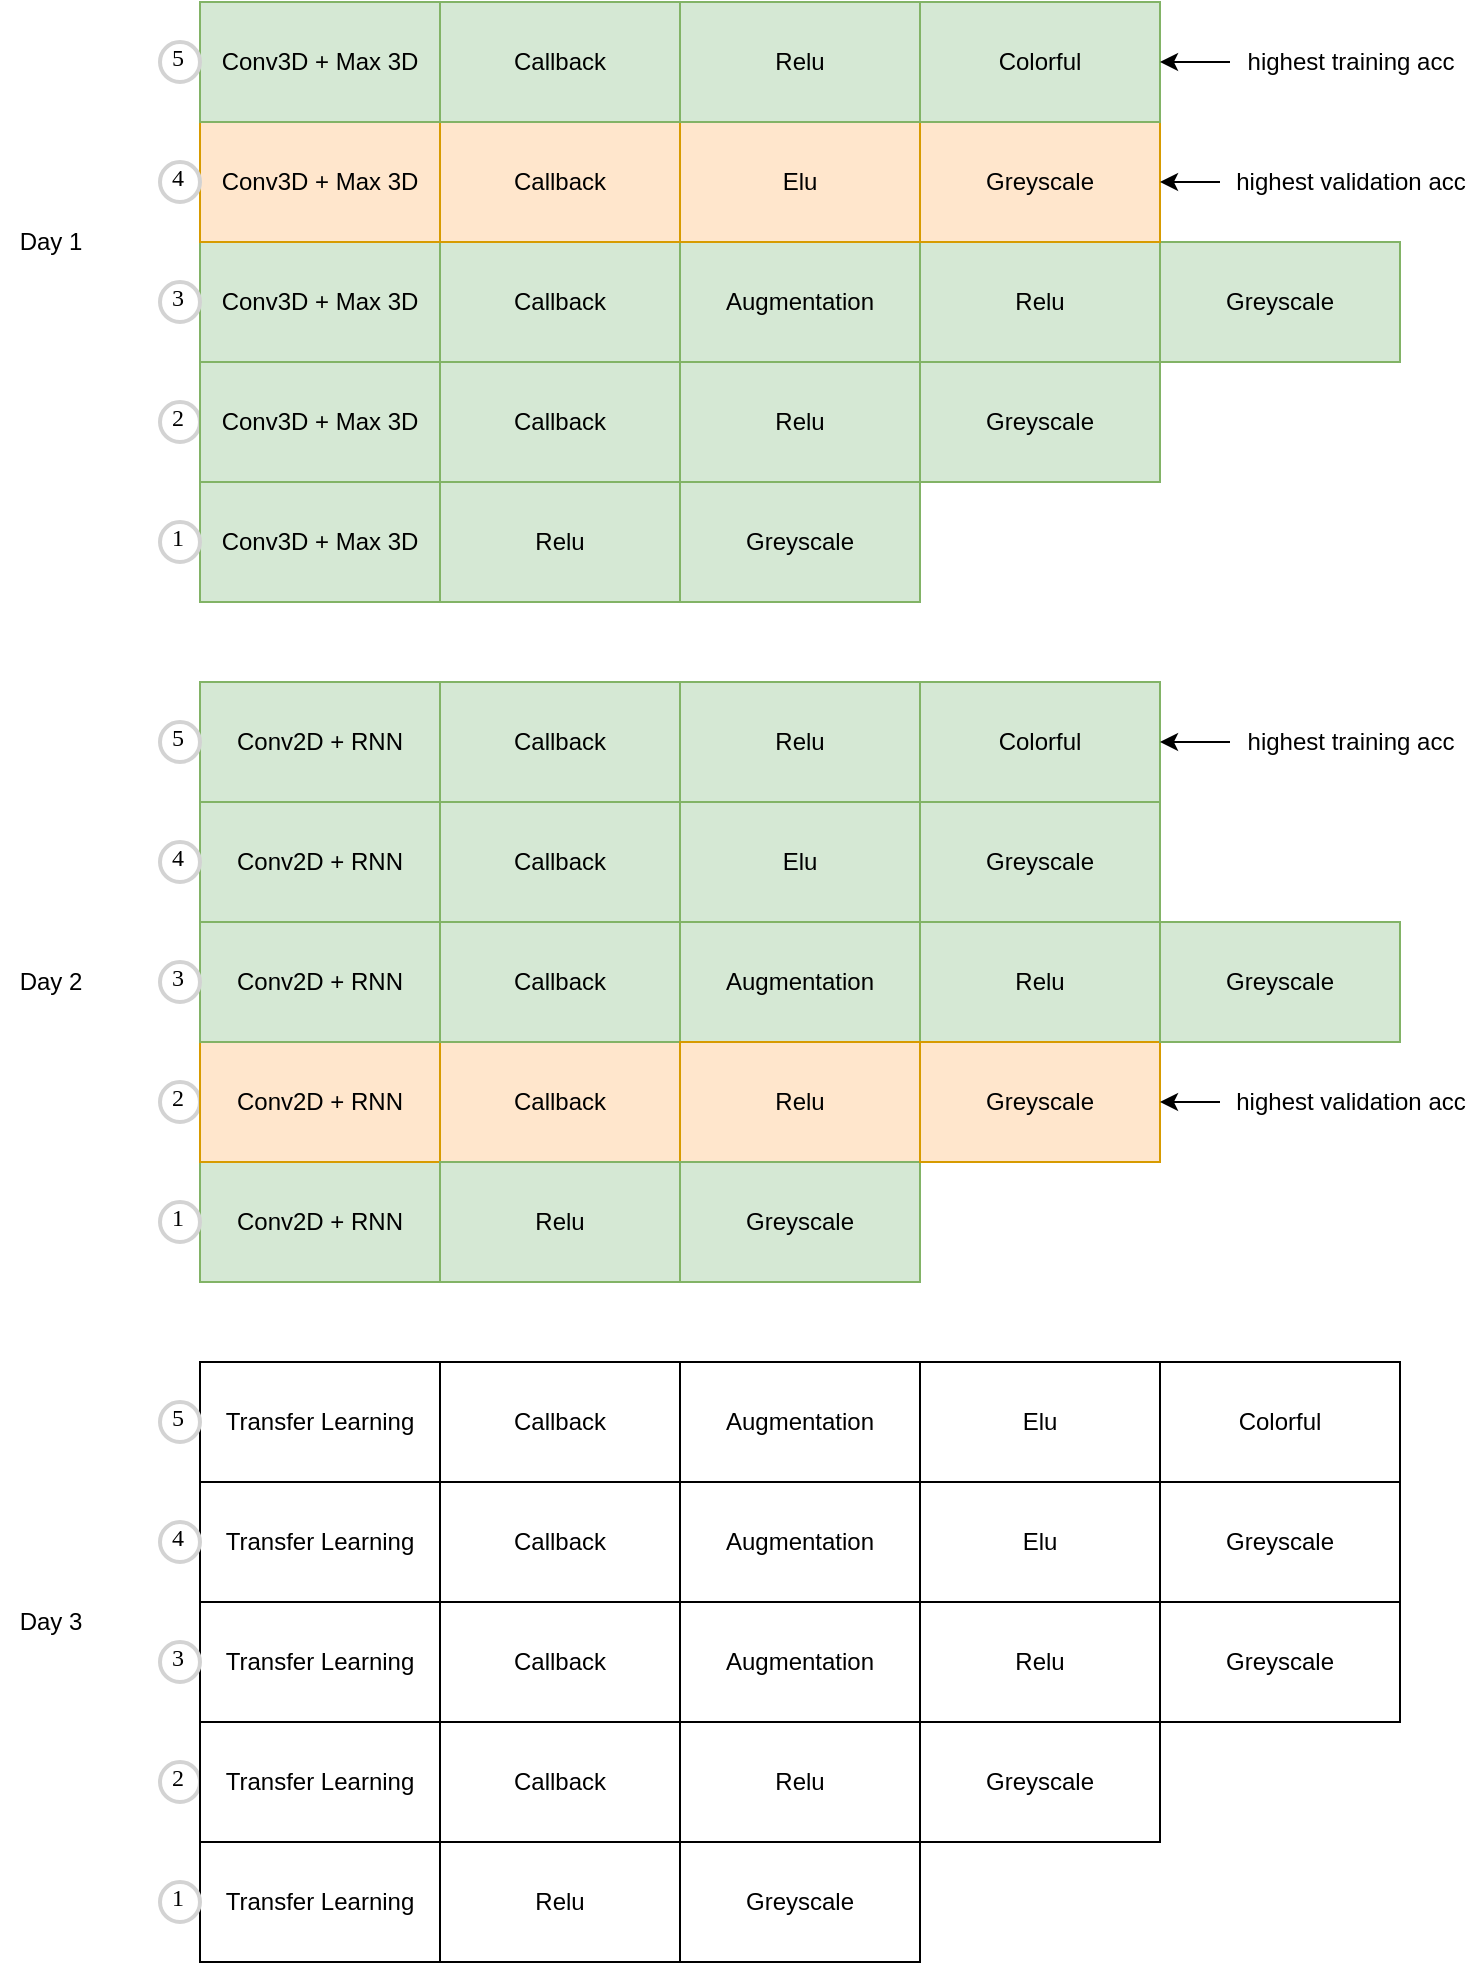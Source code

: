 <mxfile version="17.1.3" type="device"><diagram id="VVANImP7QKUxcp7OFHgu" name="Schedule"><mxGraphModel dx="946" dy="589" grid="1" gridSize="10" guides="1" tooltips="1" connect="1" arrows="1" fold="1" page="1" pageScale="1" pageWidth="850" pageHeight="1100" math="0" shadow="0"><root><mxCell id="0"/><mxCell id="1" parent="0"/><mxCell id="jnTAzcN_6Cwxo5qM4KM7-1" value="Conv3D + Max 3D" style="rounded=0;whiteSpace=wrap;html=1;fillColor=#d5e8d4;strokeColor=#82b366;" parent="1" vertex="1"><mxGeometry x="175" y="280" width="120" height="60" as="geometry"/></mxCell><mxCell id="jnTAzcN_6Cwxo5qM4KM7-2" value="Callback" style="rounded=0;whiteSpace=wrap;html=1;fillColor=#d5e8d4;strokeColor=#82b366;" parent="1" vertex="1"><mxGeometry x="295" y="220" width="120" height="60" as="geometry"/></mxCell><mxCell id="jnTAzcN_6Cwxo5qM4KM7-3" value="Augmentation" style="rounded=0;whiteSpace=wrap;html=1;fillColor=#d5e8d4;strokeColor=#82b366;" parent="1" vertex="1"><mxGeometry x="415" y="160" width="120" height="60" as="geometry"/></mxCell><mxCell id="jnTAzcN_6Cwxo5qM4KM7-4" value="Callback" style="rounded=0;whiteSpace=wrap;html=1;fillColor=#d5e8d4;strokeColor=#82b366;" parent="1" vertex="1"><mxGeometry x="295" y="160" width="120" height="60" as="geometry"/></mxCell><mxCell id="jnTAzcN_6Cwxo5qM4KM7-5" value="1" style="ellipse;whiteSpace=wrap;html=1;aspect=fixed;strokeWidth=2;fontFamily=Tahoma;spacingBottom=4;spacingRight=2;strokeColor=#d3d3d3;" parent="1" vertex="1"><mxGeometry x="155" y="300" width="20" height="20" as="geometry"/></mxCell><mxCell id="jnTAzcN_6Cwxo5qM4KM7-6" value="2" style="ellipse;whiteSpace=wrap;html=1;aspect=fixed;strokeWidth=2;fontFamily=Tahoma;spacingBottom=4;spacingRight=2;strokeColor=#d3d3d3;" parent="1" vertex="1"><mxGeometry x="155" y="240" width="20" height="20" as="geometry"/></mxCell><mxCell id="jnTAzcN_6Cwxo5qM4KM7-8" value="Conv3D + Max 3D" style="rounded=0;whiteSpace=wrap;html=1;fillColor=#d5e8d4;strokeColor=#82b366;" parent="1" vertex="1"><mxGeometry x="175" y="220" width="120" height="60" as="geometry"/></mxCell><mxCell id="jnTAzcN_6Cwxo5qM4KM7-9" value="Conv3D + Max 3D" style="rounded=0;whiteSpace=wrap;html=1;fillColor=#d5e8d4;strokeColor=#82b366;" parent="1" vertex="1"><mxGeometry x="175" y="160" width="120" height="60" as="geometry"/></mxCell><mxCell id="jnTAzcN_6Cwxo5qM4KM7-12" value="3" style="ellipse;whiteSpace=wrap;html=1;aspect=fixed;strokeWidth=2;fontFamily=Tahoma;spacingBottom=4;spacingRight=2;strokeColor=#d3d3d3;" parent="1" vertex="1"><mxGeometry x="155" y="180" width="20" height="20" as="geometry"/></mxCell><mxCell id="jnTAzcN_6Cwxo5qM4KM7-14" value="Callback" style="rounded=0;whiteSpace=wrap;html=1;fillColor=#ffe6cc;strokeColor=#d79b00;" parent="1" vertex="1"><mxGeometry x="295" y="100" width="120" height="60" as="geometry"/></mxCell><mxCell id="jnTAzcN_6Cwxo5qM4KM7-15" value="Conv3D + Max 3D" style="rounded=0;whiteSpace=wrap;html=1;fillColor=#ffe6cc;strokeColor=#d79b00;" parent="1" vertex="1"><mxGeometry x="175" y="100" width="120" height="60" as="geometry"/></mxCell><mxCell id="jnTAzcN_6Cwxo5qM4KM7-16" value="Elu" style="rounded=0;whiteSpace=wrap;html=1;fillColor=#ffe6cc;strokeColor=#d79b00;" parent="1" vertex="1"><mxGeometry x="415" y="100" width="120" height="60" as="geometry"/></mxCell><mxCell id="jnTAzcN_6Cwxo5qM4KM7-17" value="Relu" style="rounded=0;whiteSpace=wrap;html=1;fillColor=#d5e8d4;strokeColor=#82b366;" parent="1" vertex="1"><mxGeometry x="295" y="280" width="120" height="60" as="geometry"/></mxCell><mxCell id="jnTAzcN_6Cwxo5qM4KM7-18" value="Relu" style="rounded=0;whiteSpace=wrap;html=1;fillColor=#d5e8d4;strokeColor=#82b366;" parent="1" vertex="1"><mxGeometry x="415" y="220" width="120" height="60" as="geometry"/></mxCell><mxCell id="jnTAzcN_6Cwxo5qM4KM7-19" value="Relu" style="rounded=0;whiteSpace=wrap;html=1;fillColor=#d5e8d4;strokeColor=#82b366;" parent="1" vertex="1"><mxGeometry x="535" y="160" width="120" height="60" as="geometry"/></mxCell><mxCell id="jnTAzcN_6Cwxo5qM4KM7-20" value="4" style="ellipse;whiteSpace=wrap;html=1;aspect=fixed;strokeWidth=2;fontFamily=Tahoma;spacingBottom=4;spacingRight=2;strokeColor=#d3d3d3;" parent="1" vertex="1"><mxGeometry x="155" y="120" width="20" height="20" as="geometry"/></mxCell><mxCell id="jnTAzcN_6Cwxo5qM4KM7-21" value="Greyscale" style="rounded=0;whiteSpace=wrap;html=1;fillColor=#d5e8d4;strokeColor=#82b366;" parent="1" vertex="1"><mxGeometry x="415" y="280" width="120" height="60" as="geometry"/></mxCell><mxCell id="jnTAzcN_6Cwxo5qM4KM7-22" value="Greyscale" style="rounded=0;whiteSpace=wrap;html=1;fillColor=#d5e8d4;strokeColor=#82b366;" parent="1" vertex="1"><mxGeometry x="535" y="220" width="120" height="60" as="geometry"/></mxCell><mxCell id="jnTAzcN_6Cwxo5qM4KM7-23" value="Greyscale" style="rounded=0;whiteSpace=wrap;html=1;fillColor=#d5e8d4;strokeColor=#82b366;" parent="1" vertex="1"><mxGeometry x="655" y="160" width="120" height="60" as="geometry"/></mxCell><mxCell id="jnTAzcN_6Cwxo5qM4KM7-24" value="Greyscale" style="rounded=0;whiteSpace=wrap;html=1;fillColor=#ffe6cc;strokeColor=#d79b00;" parent="1" vertex="1"><mxGeometry x="535" y="100" width="120" height="60" as="geometry"/></mxCell><mxCell id="jnTAzcN_6Cwxo5qM4KM7-26" value="Callback" style="rounded=0;whiteSpace=wrap;html=1;fillColor=#d5e8d4;strokeColor=#82b366;" parent="1" vertex="1"><mxGeometry x="295" y="40" width="120" height="60" as="geometry"/></mxCell><mxCell id="jnTAzcN_6Cwxo5qM4KM7-27" value="Conv3D + Max 3D" style="rounded=0;whiteSpace=wrap;html=1;fillColor=#d5e8d4;strokeColor=#82b366;" parent="1" vertex="1"><mxGeometry x="175" y="40" width="120" height="60" as="geometry"/></mxCell><mxCell id="jnTAzcN_6Cwxo5qM4KM7-28" value="Relu" style="rounded=0;whiteSpace=wrap;html=1;fillColor=#d5e8d4;strokeColor=#82b366;" parent="1" vertex="1"><mxGeometry x="415" y="40" width="120" height="60" as="geometry"/></mxCell><mxCell id="jnTAzcN_6Cwxo5qM4KM7-29" value="Colorful" style="rounded=0;whiteSpace=wrap;html=1;fillColor=#d5e8d4;strokeColor=#82b366;" parent="1" vertex="1"><mxGeometry x="535" y="40" width="120" height="60" as="geometry"/></mxCell><mxCell id="jnTAzcN_6Cwxo5qM4KM7-31" value="5" style="ellipse;whiteSpace=wrap;html=1;aspect=fixed;strokeWidth=2;fontFamily=Tahoma;spacingBottom=4;spacingRight=2;strokeColor=#d3d3d3;" parent="1" vertex="1"><mxGeometry x="155" y="60" width="20" height="20" as="geometry"/></mxCell><mxCell id="jnTAzcN_6Cwxo5qM4KM7-32" value="Conv2D + RNN" style="rounded=0;whiteSpace=wrap;html=1;fillColor=#d5e8d4;strokeColor=#82b366;" parent="1" vertex="1"><mxGeometry x="175" y="620" width="120" height="60" as="geometry"/></mxCell><mxCell id="jnTAzcN_6Cwxo5qM4KM7-33" value="Callback" style="rounded=0;whiteSpace=wrap;html=1;fillColor=#ffe6cc;strokeColor=#d79b00;" parent="1" vertex="1"><mxGeometry x="295" y="560" width="120" height="60" as="geometry"/></mxCell><mxCell id="jnTAzcN_6Cwxo5qM4KM7-34" value="Augmentation" style="rounded=0;whiteSpace=wrap;html=1;fillColor=#d5e8d4;strokeColor=#82b366;" parent="1" vertex="1"><mxGeometry x="415" y="500" width="120" height="60" as="geometry"/></mxCell><mxCell id="jnTAzcN_6Cwxo5qM4KM7-35" value="Callback" style="rounded=0;whiteSpace=wrap;html=1;fillColor=#d5e8d4;strokeColor=#82b366;" parent="1" vertex="1"><mxGeometry x="295" y="500" width="120" height="60" as="geometry"/></mxCell><mxCell id="jnTAzcN_6Cwxo5qM4KM7-36" value="1" style="ellipse;whiteSpace=wrap;html=1;aspect=fixed;strokeWidth=2;fontFamily=Tahoma;spacingBottom=4;spacingRight=2;strokeColor=#d3d3d3;" parent="1" vertex="1"><mxGeometry x="155" y="640" width="20" height="20" as="geometry"/></mxCell><mxCell id="jnTAzcN_6Cwxo5qM4KM7-37" value="2" style="ellipse;whiteSpace=wrap;html=1;aspect=fixed;strokeWidth=2;fontFamily=Tahoma;spacingBottom=4;spacingRight=2;strokeColor=#d3d3d3;" parent="1" vertex="1"><mxGeometry x="155" y="580" width="20" height="20" as="geometry"/></mxCell><mxCell id="jnTAzcN_6Cwxo5qM4KM7-38" value="Conv2D + RNN" style="rounded=0;whiteSpace=wrap;html=1;fillColor=#ffe6cc;strokeColor=#d79b00;" parent="1" vertex="1"><mxGeometry x="175" y="560" width="120" height="60" as="geometry"/></mxCell><mxCell id="jnTAzcN_6Cwxo5qM4KM7-39" value="Conv2D + RNN" style="rounded=0;whiteSpace=wrap;html=1;fillColor=#d5e8d4;strokeColor=#82b366;" parent="1" vertex="1"><mxGeometry x="175" y="500" width="120" height="60" as="geometry"/></mxCell><mxCell id="jnTAzcN_6Cwxo5qM4KM7-40" value="3" style="ellipse;whiteSpace=wrap;html=1;aspect=fixed;strokeWidth=2;fontFamily=Tahoma;spacingBottom=4;spacingRight=2;strokeColor=#d3d3d3;" parent="1" vertex="1"><mxGeometry x="155" y="520" width="20" height="20" as="geometry"/></mxCell><mxCell id="jnTAzcN_6Cwxo5qM4KM7-42" value="Callback" style="rounded=0;whiteSpace=wrap;html=1;fillColor=#d5e8d4;strokeColor=#82b366;" parent="1" vertex="1"><mxGeometry x="295" y="440" width="120" height="60" as="geometry"/></mxCell><mxCell id="jnTAzcN_6Cwxo5qM4KM7-43" value="Conv2D + RNN" style="rounded=0;whiteSpace=wrap;html=1;fillColor=#d5e8d4;strokeColor=#82b366;" parent="1" vertex="1"><mxGeometry x="175" y="440" width="120" height="60" as="geometry"/></mxCell><mxCell id="jnTAzcN_6Cwxo5qM4KM7-44" value="Elu" style="rounded=0;whiteSpace=wrap;html=1;fillColor=#d5e8d4;strokeColor=#82b366;" parent="1" vertex="1"><mxGeometry x="415" y="440" width="120" height="60" as="geometry"/></mxCell><mxCell id="jnTAzcN_6Cwxo5qM4KM7-45" value="Relu" style="rounded=0;whiteSpace=wrap;html=1;fillColor=#d5e8d4;strokeColor=#82b366;" parent="1" vertex="1"><mxGeometry x="295" y="620" width="120" height="60" as="geometry"/></mxCell><mxCell id="jnTAzcN_6Cwxo5qM4KM7-46" value="Relu" style="rounded=0;whiteSpace=wrap;html=1;fillColor=#ffe6cc;strokeColor=#d79b00;" parent="1" vertex="1"><mxGeometry x="415" y="560" width="120" height="60" as="geometry"/></mxCell><mxCell id="jnTAzcN_6Cwxo5qM4KM7-47" value="Relu" style="rounded=0;whiteSpace=wrap;html=1;fillColor=#d5e8d4;strokeColor=#82b366;" parent="1" vertex="1"><mxGeometry x="535" y="500" width="120" height="60" as="geometry"/></mxCell><mxCell id="jnTAzcN_6Cwxo5qM4KM7-48" value="4" style="ellipse;whiteSpace=wrap;html=1;aspect=fixed;strokeWidth=2;fontFamily=Tahoma;spacingBottom=4;spacingRight=2;strokeColor=#d3d3d3;" parent="1" vertex="1"><mxGeometry x="155" y="460" width="20" height="20" as="geometry"/></mxCell><mxCell id="jnTAzcN_6Cwxo5qM4KM7-49" value="Greyscale" style="rounded=0;whiteSpace=wrap;html=1;fillColor=#d5e8d4;strokeColor=#82b366;" parent="1" vertex="1"><mxGeometry x="415" y="620" width="120" height="60" as="geometry"/></mxCell><mxCell id="jnTAzcN_6Cwxo5qM4KM7-50" value="Greyscale" style="rounded=0;whiteSpace=wrap;html=1;fillColor=#ffe6cc;strokeColor=#d79b00;" parent="1" vertex="1"><mxGeometry x="535" y="560" width="120" height="60" as="geometry"/></mxCell><mxCell id="jnTAzcN_6Cwxo5qM4KM7-51" value="Greyscale" style="rounded=0;whiteSpace=wrap;html=1;fillColor=#d5e8d4;strokeColor=#82b366;" parent="1" vertex="1"><mxGeometry x="655" y="500" width="120" height="60" as="geometry"/></mxCell><mxCell id="jnTAzcN_6Cwxo5qM4KM7-52" value="Greyscale" style="rounded=0;whiteSpace=wrap;html=1;fillColor=#d5e8d4;strokeColor=#82b366;" parent="1" vertex="1"><mxGeometry x="535" y="440" width="120" height="60" as="geometry"/></mxCell><mxCell id="jnTAzcN_6Cwxo5qM4KM7-54" value="Callback" style="rounded=0;whiteSpace=wrap;html=1;fillColor=#d5e8d4;strokeColor=#82b366;" parent="1" vertex="1"><mxGeometry x="295" y="380" width="120" height="60" as="geometry"/></mxCell><mxCell id="jnTAzcN_6Cwxo5qM4KM7-55" value="Conv2D + RNN" style="rounded=0;whiteSpace=wrap;html=1;fillColor=#d5e8d4;strokeColor=#82b366;" parent="1" vertex="1"><mxGeometry x="175" y="380" width="120" height="60" as="geometry"/></mxCell><mxCell id="jnTAzcN_6Cwxo5qM4KM7-56" value="Relu" style="rounded=0;whiteSpace=wrap;html=1;fillColor=#d5e8d4;strokeColor=#82b366;" parent="1" vertex="1"><mxGeometry x="415" y="380" width="120" height="60" as="geometry"/></mxCell><mxCell id="jnTAzcN_6Cwxo5qM4KM7-57" value="Colorful" style="rounded=0;whiteSpace=wrap;html=1;fillColor=#d5e8d4;strokeColor=#82b366;" parent="1" vertex="1"><mxGeometry x="535" y="380" width="120" height="60" as="geometry"/></mxCell><mxCell id="jnTAzcN_6Cwxo5qM4KM7-58" value="5" style="ellipse;whiteSpace=wrap;html=1;aspect=fixed;strokeWidth=2;fontFamily=Tahoma;spacingBottom=4;spacingRight=2;strokeColor=#d3d3d3;" parent="1" vertex="1"><mxGeometry x="155" y="400" width="20" height="20" as="geometry"/></mxCell><mxCell id="jnTAzcN_6Cwxo5qM4KM7-59" value="Transfer Learning" style="rounded=0;whiteSpace=wrap;html=1;" parent="1" vertex="1"><mxGeometry x="175" y="960" width="120" height="60" as="geometry"/></mxCell><mxCell id="jnTAzcN_6Cwxo5qM4KM7-60" value="Callback" style="rounded=0;whiteSpace=wrap;html=1;" parent="1" vertex="1"><mxGeometry x="295" y="900" width="120" height="60" as="geometry"/></mxCell><mxCell id="jnTAzcN_6Cwxo5qM4KM7-61" value="Augmentation" style="rounded=0;whiteSpace=wrap;html=1;" parent="1" vertex="1"><mxGeometry x="415" y="840" width="120" height="60" as="geometry"/></mxCell><mxCell id="jnTAzcN_6Cwxo5qM4KM7-62" value="Callback" style="rounded=0;whiteSpace=wrap;html=1;" parent="1" vertex="1"><mxGeometry x="295" y="840" width="120" height="60" as="geometry"/></mxCell><mxCell id="jnTAzcN_6Cwxo5qM4KM7-63" value="1" style="ellipse;whiteSpace=wrap;html=1;aspect=fixed;strokeWidth=2;fontFamily=Tahoma;spacingBottom=4;spacingRight=2;strokeColor=#d3d3d3;" parent="1" vertex="1"><mxGeometry x="155" y="980" width="20" height="20" as="geometry"/></mxCell><mxCell id="jnTAzcN_6Cwxo5qM4KM7-64" value="2" style="ellipse;whiteSpace=wrap;html=1;aspect=fixed;strokeWidth=2;fontFamily=Tahoma;spacingBottom=4;spacingRight=2;strokeColor=#d3d3d3;" parent="1" vertex="1"><mxGeometry x="155" y="920" width="20" height="20" as="geometry"/></mxCell><mxCell id="jnTAzcN_6Cwxo5qM4KM7-65" value="Transfer Learning" style="rounded=0;whiteSpace=wrap;html=1;" parent="1" vertex="1"><mxGeometry x="175" y="900" width="120" height="60" as="geometry"/></mxCell><mxCell id="jnTAzcN_6Cwxo5qM4KM7-66" value="Transfer Learning" style="rounded=0;whiteSpace=wrap;html=1;" parent="1" vertex="1"><mxGeometry x="175" y="840" width="120" height="60" as="geometry"/></mxCell><mxCell id="jnTAzcN_6Cwxo5qM4KM7-67" value="3" style="ellipse;whiteSpace=wrap;html=1;aspect=fixed;strokeWidth=2;fontFamily=Tahoma;spacingBottom=4;spacingRight=2;strokeColor=#d3d3d3;" parent="1" vertex="1"><mxGeometry x="155" y="860" width="20" height="20" as="geometry"/></mxCell><mxCell id="jnTAzcN_6Cwxo5qM4KM7-68" value="Augmentation" style="rounded=0;whiteSpace=wrap;html=1;" parent="1" vertex="1"><mxGeometry x="415" y="780" width="120" height="60" as="geometry"/></mxCell><mxCell id="jnTAzcN_6Cwxo5qM4KM7-69" value="Callback" style="rounded=0;whiteSpace=wrap;html=1;" parent="1" vertex="1"><mxGeometry x="295" y="780" width="120" height="60" as="geometry"/></mxCell><mxCell id="jnTAzcN_6Cwxo5qM4KM7-70" value="Transfer Learning" style="rounded=0;whiteSpace=wrap;html=1;" parent="1" vertex="1"><mxGeometry x="175" y="780" width="120" height="60" as="geometry"/></mxCell><mxCell id="jnTAzcN_6Cwxo5qM4KM7-71" value="Elu" style="rounded=0;whiteSpace=wrap;html=1;" parent="1" vertex="1"><mxGeometry x="535" y="780" width="120" height="60" as="geometry"/></mxCell><mxCell id="jnTAzcN_6Cwxo5qM4KM7-72" value="Relu" style="rounded=0;whiteSpace=wrap;html=1;" parent="1" vertex="1"><mxGeometry x="295" y="960" width="120" height="60" as="geometry"/></mxCell><mxCell id="jnTAzcN_6Cwxo5qM4KM7-73" value="Relu" style="rounded=0;whiteSpace=wrap;html=1;" parent="1" vertex="1"><mxGeometry x="415" y="900" width="120" height="60" as="geometry"/></mxCell><mxCell id="jnTAzcN_6Cwxo5qM4KM7-74" value="Relu" style="rounded=0;whiteSpace=wrap;html=1;" parent="1" vertex="1"><mxGeometry x="535" y="840" width="120" height="60" as="geometry"/></mxCell><mxCell id="jnTAzcN_6Cwxo5qM4KM7-75" value="4" style="ellipse;whiteSpace=wrap;html=1;aspect=fixed;strokeWidth=2;fontFamily=Tahoma;spacingBottom=4;spacingRight=2;strokeColor=#d3d3d3;" parent="1" vertex="1"><mxGeometry x="155" y="800" width="20" height="20" as="geometry"/></mxCell><mxCell id="jnTAzcN_6Cwxo5qM4KM7-76" value="Greyscale" style="rounded=0;whiteSpace=wrap;html=1;" parent="1" vertex="1"><mxGeometry x="415" y="960" width="120" height="60" as="geometry"/></mxCell><mxCell id="jnTAzcN_6Cwxo5qM4KM7-77" value="Greyscale" style="rounded=0;whiteSpace=wrap;html=1;" parent="1" vertex="1"><mxGeometry x="535" y="900" width="120" height="60" as="geometry"/></mxCell><mxCell id="jnTAzcN_6Cwxo5qM4KM7-78" value="Greyscale" style="rounded=0;whiteSpace=wrap;html=1;" parent="1" vertex="1"><mxGeometry x="655" y="840" width="120" height="60" as="geometry"/></mxCell><mxCell id="jnTAzcN_6Cwxo5qM4KM7-79" value="Greyscale" style="rounded=0;whiteSpace=wrap;html=1;" parent="1" vertex="1"><mxGeometry x="655" y="780" width="120" height="60" as="geometry"/></mxCell><mxCell id="jnTAzcN_6Cwxo5qM4KM7-80" value="Augmentation" style="rounded=0;whiteSpace=wrap;html=1;" parent="1" vertex="1"><mxGeometry x="415" y="720" width="120" height="60" as="geometry"/></mxCell><mxCell id="jnTAzcN_6Cwxo5qM4KM7-81" value="Callback" style="rounded=0;whiteSpace=wrap;html=1;" parent="1" vertex="1"><mxGeometry x="295" y="720" width="120" height="60" as="geometry"/></mxCell><mxCell id="jnTAzcN_6Cwxo5qM4KM7-82" value="Transfer Learning" style="rounded=0;whiteSpace=wrap;html=1;" parent="1" vertex="1"><mxGeometry x="175" y="720" width="120" height="60" as="geometry"/></mxCell><mxCell id="jnTAzcN_6Cwxo5qM4KM7-83" value="Elu" style="rounded=0;whiteSpace=wrap;html=1;" parent="1" vertex="1"><mxGeometry x="535" y="720" width="120" height="60" as="geometry"/></mxCell><mxCell id="jnTAzcN_6Cwxo5qM4KM7-84" value="Colorful" style="rounded=0;whiteSpace=wrap;html=1;" parent="1" vertex="1"><mxGeometry x="655" y="720" width="120" height="60" as="geometry"/></mxCell><mxCell id="jnTAzcN_6Cwxo5qM4KM7-85" value="5" style="ellipse;whiteSpace=wrap;html=1;aspect=fixed;strokeWidth=2;fontFamily=Tahoma;spacingBottom=4;spacingRight=2;strokeColor=#d3d3d3;" parent="1" vertex="1"><mxGeometry x="155" y="740" width="20" height="20" as="geometry"/></mxCell><mxCell id="jnTAzcN_6Cwxo5qM4KM7-86" value="Day 1" style="text;html=1;align=center;verticalAlign=middle;resizable=0;points=[];autosize=1;strokeColor=none;fillColor=none;" parent="1" vertex="1"><mxGeometry x="75" y="150" width="50" height="20" as="geometry"/></mxCell><mxCell id="jnTAzcN_6Cwxo5qM4KM7-87" value="Day 2" style="text;html=1;align=center;verticalAlign=middle;resizable=0;points=[];autosize=1;strokeColor=none;fillColor=none;" parent="1" vertex="1"><mxGeometry x="75" y="520" width="50" height="20" as="geometry"/></mxCell><mxCell id="jnTAzcN_6Cwxo5qM4KM7-88" value="Day 3" style="text;html=1;align=center;verticalAlign=middle;resizable=0;points=[];autosize=1;strokeColor=none;fillColor=none;" parent="1" vertex="1"><mxGeometry x="75" y="840" width="50" height="20" as="geometry"/></mxCell><mxCell id="sFjAj-hSY1OnZLIiWYj8-3" style="edgeStyle=orthogonalEdgeStyle;rounded=0;orthogonalLoop=1;jettySize=auto;html=1;entryX=1;entryY=0.5;entryDx=0;entryDy=0;" edge="1" parent="1" source="sFjAj-hSY1OnZLIiWYj8-1" target="jnTAzcN_6Cwxo5qM4KM7-29"><mxGeometry relative="1" as="geometry"/></mxCell><mxCell id="sFjAj-hSY1OnZLIiWYj8-1" value="highest training acc" style="text;html=1;align=center;verticalAlign=middle;resizable=0;points=[];autosize=1;strokeColor=none;fillColor=none;" vertex="1" parent="1"><mxGeometry x="690" y="60" width="120" height="20" as="geometry"/></mxCell><mxCell id="sFjAj-hSY1OnZLIiWYj8-4" style="edgeStyle=orthogonalEdgeStyle;rounded=0;orthogonalLoop=1;jettySize=auto;html=1;" edge="1" parent="1" source="sFjAj-hSY1OnZLIiWYj8-2" target="jnTAzcN_6Cwxo5qM4KM7-24"><mxGeometry relative="1" as="geometry"/></mxCell><mxCell id="sFjAj-hSY1OnZLIiWYj8-2" value="highest validation acc" style="text;html=1;align=center;verticalAlign=middle;resizable=0;points=[];autosize=1;strokeColor=none;fillColor=none;" vertex="1" parent="1"><mxGeometry x="685" y="120" width="130" height="20" as="geometry"/></mxCell><mxCell id="sFjAj-hSY1OnZLIiWYj8-6" style="edgeStyle=orthogonalEdgeStyle;rounded=0;orthogonalLoop=1;jettySize=auto;html=1;" edge="1" parent="1" source="sFjAj-hSY1OnZLIiWYj8-7"><mxGeometry relative="1" as="geometry"><mxPoint x="655" y="590" as="targetPoint"/></mxGeometry></mxCell><mxCell id="sFjAj-hSY1OnZLIiWYj8-7" value="highest validation acc" style="text;html=1;align=center;verticalAlign=middle;resizable=0;points=[];autosize=1;strokeColor=none;fillColor=none;" vertex="1" parent="1"><mxGeometry x="685" y="580" width="130" height="20" as="geometry"/></mxCell><mxCell id="sFjAj-hSY1OnZLIiWYj8-8" style="edgeStyle=orthogonalEdgeStyle;rounded=0;orthogonalLoop=1;jettySize=auto;html=1;entryX=1;entryY=0.5;entryDx=0;entryDy=0;" edge="1" parent="1" source="sFjAj-hSY1OnZLIiWYj8-9"><mxGeometry relative="1" as="geometry"><mxPoint x="655" y="410" as="targetPoint"/></mxGeometry></mxCell><mxCell id="sFjAj-hSY1OnZLIiWYj8-9" value="highest training acc" style="text;html=1;align=center;verticalAlign=middle;resizable=0;points=[];autosize=1;strokeColor=none;fillColor=none;" vertex="1" parent="1"><mxGeometry x="690" y="400" width="120" height="20" as="geometry"/></mxCell></root></mxGraphModel></diagram></mxfile>